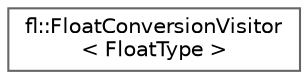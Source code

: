 digraph "Graphical Class Hierarchy"
{
 // INTERACTIVE_SVG=YES
 // LATEX_PDF_SIZE
  bgcolor="transparent";
  edge [fontname=Helvetica,fontsize=10,labelfontname=Helvetica,labelfontsize=10];
  node [fontname=Helvetica,fontsize=10,shape=box,height=0.2,width=0.4];
  rankdir="LR";
  Node0 [id="Node000000",label="fl::FloatConversionVisitor\l\< FloatType \>",height=0.2,width=0.4,color="grey40", fillcolor="white", style="filled",URL="$d4/dda/structfl_1_1_float_conversion_visitor.html",tooltip=" "];
}
